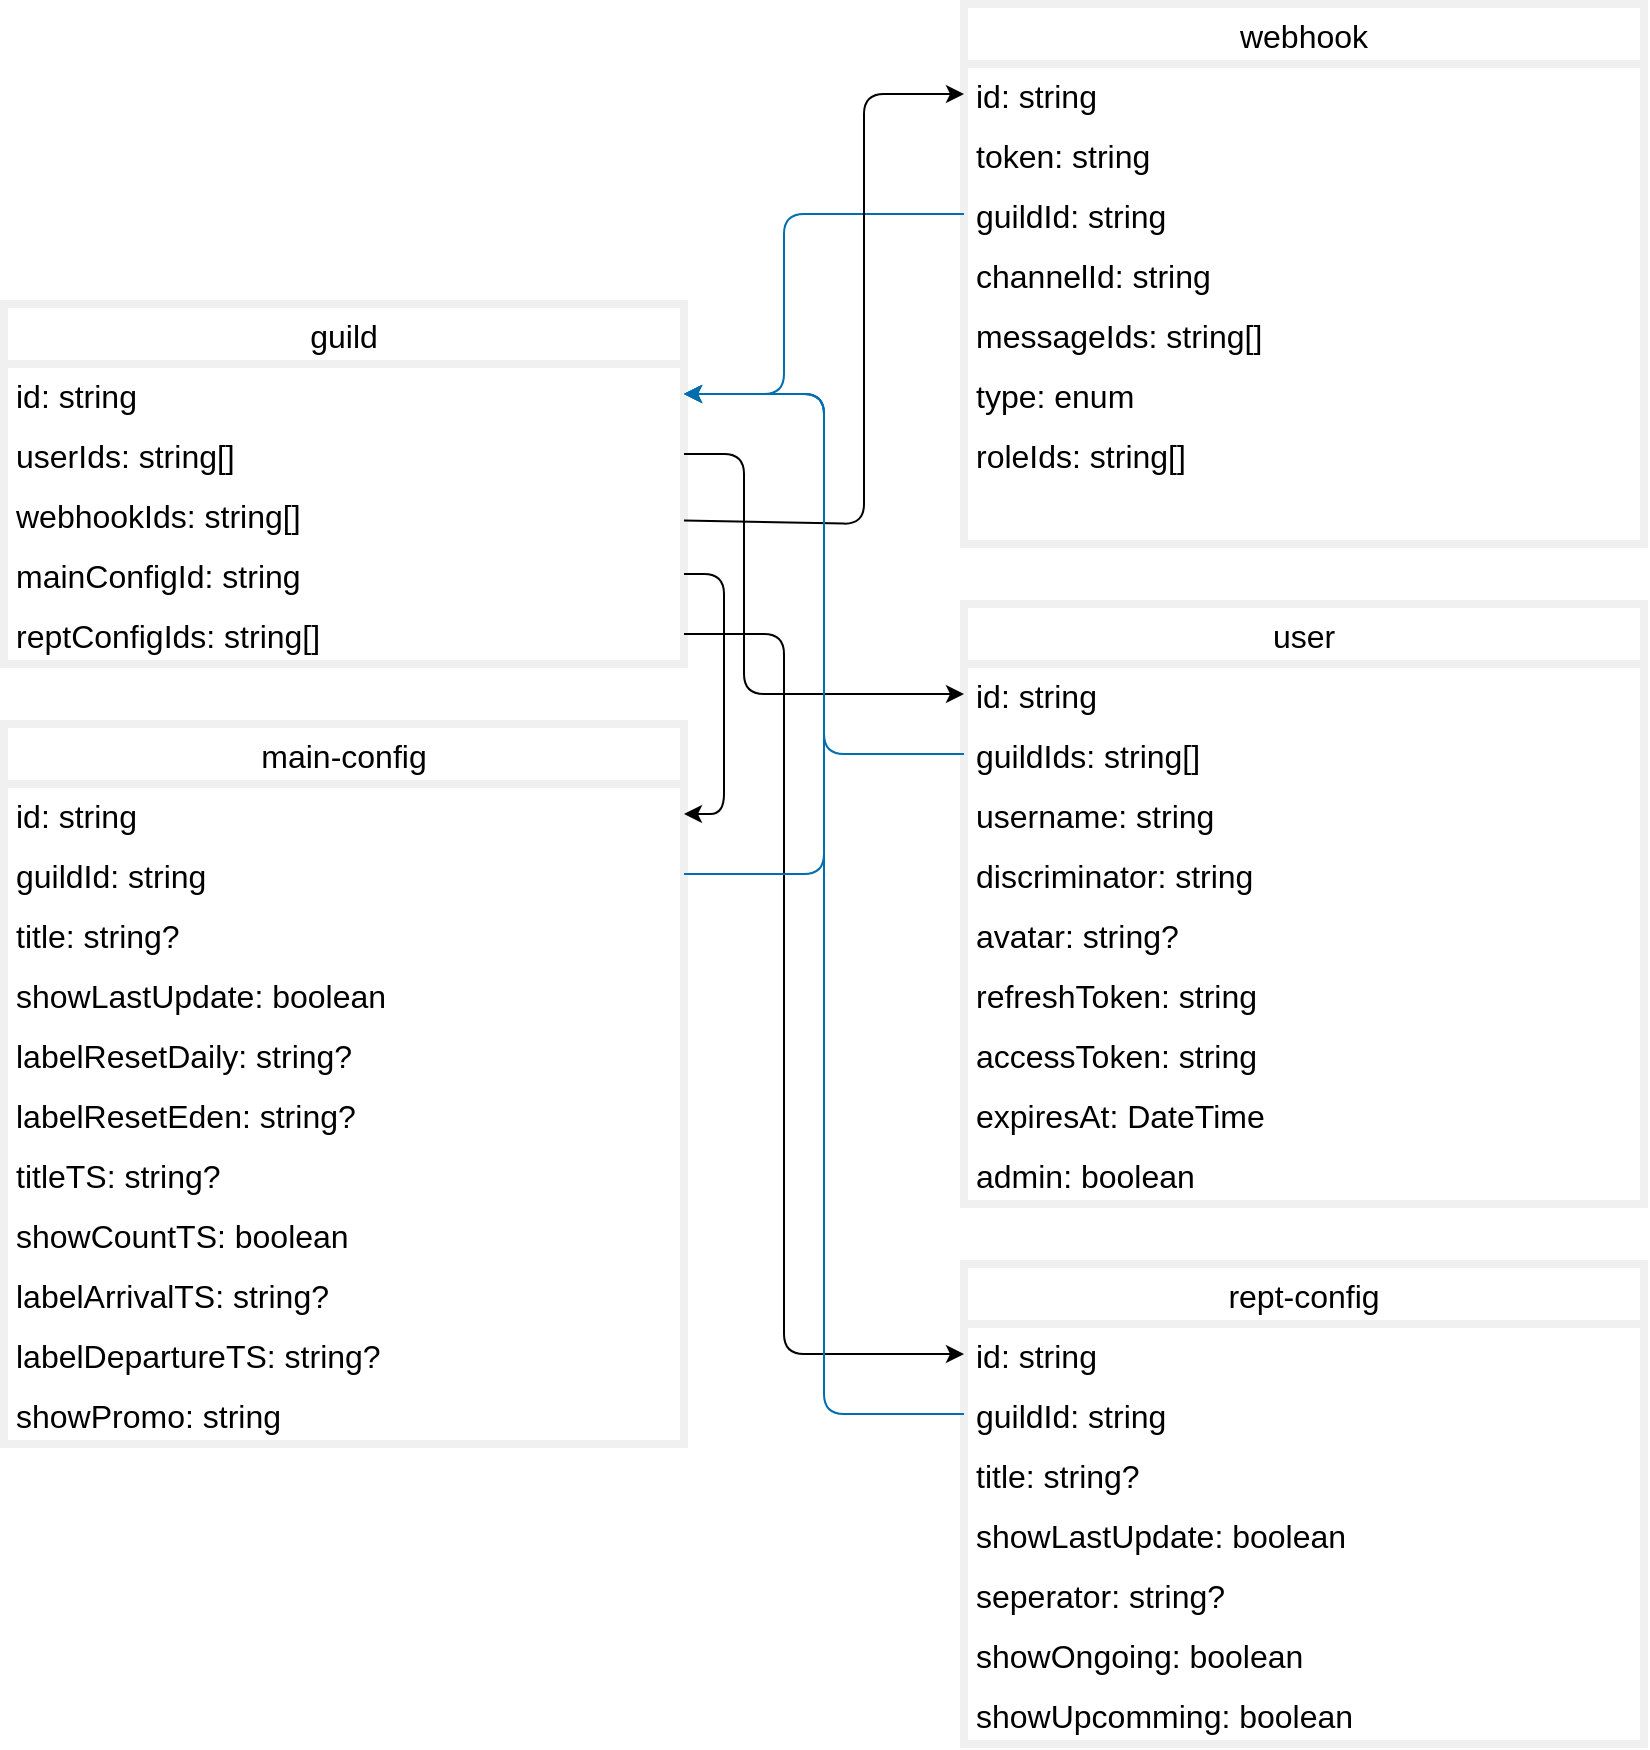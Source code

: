 <mxfile>
    <diagram id="b4qnzIteAh9iKF8IA0J6" name="Page-1">
        <mxGraphModel dx="646" dy="693" grid="1" gridSize="10" guides="1" tooltips="1" connect="1" arrows="1" fold="1" page="1" pageScale="1" pageWidth="3300" pageHeight="4681" math="0" shadow="0">
            <root>
                <mxCell id="0"/>
                <mxCell id="1" parent="0"/>
                <mxCell id="4" value="guild" style="swimlane;fontStyle=0;childLayout=stackLayout;horizontal=1;startSize=30;horizontalStack=0;resizeParent=1;resizeParentMax=0;resizeLast=0;collapsible=1;marginBottom=0;strokeColor=#F0F0F0;strokeWidth=4;fillColor=none;fontSize=16;" parent="1" vertex="1">
                    <mxGeometry x="210" y="560" width="340" height="180" as="geometry"/>
                </mxCell>
                <mxCell id="5" value="id: string" style="text;strokeColor=none;fillColor=none;align=left;verticalAlign=middle;spacingLeft=4;spacingRight=4;overflow=hidden;points=[[0,0.5],[1,0.5]];portConstraint=eastwest;rotatable=0;fontSize=16;" parent="4" vertex="1">
                    <mxGeometry y="30" width="340" height="30" as="geometry"/>
                </mxCell>
                <mxCell id="6" value="userIds: string[]" style="text;strokeColor=none;fillColor=none;align=left;verticalAlign=middle;spacingLeft=4;spacingRight=4;overflow=hidden;points=[[0,0.5],[1,0.5]];portConstraint=eastwest;rotatable=0;fontSize=16;" parent="4" vertex="1">
                    <mxGeometry y="60" width="340" height="30" as="geometry"/>
                </mxCell>
                <mxCell id="7" value="webhookIds: string[]" style="text;strokeColor=none;fillColor=none;align=left;verticalAlign=middle;spacingLeft=4;spacingRight=4;overflow=hidden;points=[[0,0.5],[1,0.5]];portConstraint=eastwest;rotatable=0;fontSize=16;" parent="4" vertex="1">
                    <mxGeometry y="90" width="340" height="30" as="geometry"/>
                </mxCell>
                <mxCell id="20" value="mainConfigId: string" style="text;strokeColor=none;fillColor=none;align=left;verticalAlign=middle;spacingLeft=4;spacingRight=4;overflow=hidden;points=[[0,0.5],[1,0.5]];portConstraint=eastwest;rotatable=0;fontSize=16;" parent="4" vertex="1">
                    <mxGeometry y="120" width="340" height="30" as="geometry"/>
                </mxCell>
                <mxCell id="80" value="reptConfigIds: string[]" style="text;strokeColor=none;fillColor=none;align=left;verticalAlign=middle;spacingLeft=4;spacingRight=4;overflow=hidden;points=[[0,0.5],[1,0.5]];portConstraint=eastwest;rotatable=0;fontSize=16;" parent="4" vertex="1">
                    <mxGeometry y="150" width="340" height="30" as="geometry"/>
                </mxCell>
                <mxCell id="22" value="user" style="swimlane;fontStyle=0;childLayout=stackLayout;horizontal=1;startSize=30;horizontalStack=0;resizeParent=1;resizeParentMax=0;resizeLast=0;collapsible=1;marginBottom=0;fontSize=16;strokeColor=#F0F0F0;strokeWidth=4;fillColor=none;" parent="1" vertex="1">
                    <mxGeometry x="690" y="710" width="340" height="300" as="geometry"/>
                </mxCell>
                <mxCell id="23" value="id: string" style="text;strokeColor=none;fillColor=none;align=left;verticalAlign=middle;spacingLeft=4;spacingRight=4;overflow=hidden;points=[[0,0.5],[1,0.5]];portConstraint=eastwest;rotatable=0;fontSize=16;" parent="22" vertex="1">
                    <mxGeometry y="30" width="340" height="30" as="geometry"/>
                </mxCell>
                <mxCell id="109" value="guildIds: string[]" style="text;strokeColor=none;fillColor=none;align=left;verticalAlign=middle;spacingLeft=4;spacingRight=4;overflow=hidden;points=[[0,0.5],[1,0.5]];portConstraint=eastwest;rotatable=0;fontSize=16;" vertex="1" parent="22">
                    <mxGeometry y="60" width="340" height="30" as="geometry"/>
                </mxCell>
                <mxCell id="24" value="username: string" style="text;strokeColor=none;fillColor=none;align=left;verticalAlign=middle;spacingLeft=4;spacingRight=4;overflow=hidden;points=[[0,0.5],[1,0.5]];portConstraint=eastwest;rotatable=0;fontSize=16;" parent="22" vertex="1">
                    <mxGeometry y="90" width="340" height="30" as="geometry"/>
                </mxCell>
                <mxCell id="25" value="discriminator: string" style="text;strokeColor=none;fillColor=none;align=left;verticalAlign=middle;spacingLeft=4;spacingRight=4;overflow=hidden;points=[[0,0.5],[1,0.5]];portConstraint=eastwest;rotatable=0;fontSize=16;" parent="22" vertex="1">
                    <mxGeometry y="120" width="340" height="30" as="geometry"/>
                </mxCell>
                <mxCell id="29" value="avatar: string?" style="text;strokeColor=none;fillColor=none;align=left;verticalAlign=middle;spacingLeft=4;spacingRight=4;overflow=hidden;points=[[0,0.5],[1,0.5]];portConstraint=eastwest;rotatable=0;fontSize=16;" parent="22" vertex="1">
                    <mxGeometry y="150" width="340" height="30" as="geometry"/>
                </mxCell>
                <mxCell id="27" value="refreshToken: string" style="text;strokeColor=none;fillColor=none;align=left;verticalAlign=middle;spacingLeft=4;spacingRight=4;overflow=hidden;points=[[0,0.5],[1,0.5]];portConstraint=eastwest;rotatable=0;fontSize=16;" parent="22" vertex="1">
                    <mxGeometry y="180" width="340" height="30" as="geometry"/>
                </mxCell>
                <mxCell id="111" value="accessToken: string" style="text;strokeColor=none;fillColor=none;align=left;verticalAlign=middle;spacingLeft=4;spacingRight=4;overflow=hidden;points=[[0,0.5],[1,0.5]];portConstraint=eastwest;rotatable=0;fontSize=16;" vertex="1" parent="22">
                    <mxGeometry y="210" width="340" height="30" as="geometry"/>
                </mxCell>
                <mxCell id="108" value="expiresAt: DateTime" style="text;strokeColor=none;fillColor=none;align=left;verticalAlign=middle;spacingLeft=4;spacingRight=4;overflow=hidden;points=[[0,0.5],[1,0.5]];portConstraint=eastwest;rotatable=0;fontSize=16;" vertex="1" parent="22">
                    <mxGeometry y="240" width="340" height="30" as="geometry"/>
                </mxCell>
                <mxCell id="30" value="admin: boolean" style="text;strokeColor=none;fillColor=none;align=left;verticalAlign=middle;spacingLeft=4;spacingRight=4;overflow=hidden;points=[[0,0.5],[1,0.5]];portConstraint=eastwest;rotatable=0;fontSize=16;" parent="22" vertex="1">
                    <mxGeometry y="270" width="340" height="30" as="geometry"/>
                </mxCell>
                <mxCell id="33" value="" style="edgeStyle=none;html=1;fontSize=16;" parent="1" source="6" target="23" edge="1">
                    <mxGeometry relative="1" as="geometry">
                        <Array as="points">
                            <mxPoint x="580" y="635"/>
                            <mxPoint x="580" y="755"/>
                        </Array>
                    </mxGeometry>
                </mxCell>
                <mxCell id="35" value="webhook" style="swimlane;fontStyle=0;childLayout=stackLayout;horizontal=1;startSize=30;horizontalStack=0;resizeParent=1;resizeParentMax=0;resizeLast=0;collapsible=1;marginBottom=0;fontSize=16;strokeColor=#F0F0F0;strokeWidth=4;fillColor=none;" parent="1" vertex="1">
                    <mxGeometry x="690" y="410" width="340" height="270" as="geometry"/>
                </mxCell>
                <mxCell id="36" value="id: string" style="text;strokeColor=none;fillColor=none;align=left;verticalAlign=middle;spacingLeft=4;spacingRight=4;overflow=hidden;points=[[0,0.5],[1,0.5]];portConstraint=eastwest;rotatable=0;fontSize=16;" parent="35" vertex="1">
                    <mxGeometry y="30" width="340" height="30" as="geometry"/>
                </mxCell>
                <mxCell id="55" value="token: string" style="text;strokeColor=none;fillColor=none;align=left;verticalAlign=middle;spacingLeft=4;spacingRight=4;overflow=hidden;points=[[0,0.5],[1,0.5]];portConstraint=eastwest;rotatable=0;fontSize=16;" parent="35" vertex="1">
                    <mxGeometry y="60" width="340" height="30" as="geometry"/>
                </mxCell>
                <mxCell id="42" value="guildId: string" style="text;strokeColor=none;fillColor=none;align=left;verticalAlign=middle;spacingLeft=4;spacingRight=4;overflow=hidden;points=[[0,0.5],[1,0.5]];portConstraint=eastwest;rotatable=0;fontSize=16;" parent="35" vertex="1">
                    <mxGeometry y="90" width="340" height="30" as="geometry"/>
                </mxCell>
                <mxCell id="43" value="channelId: string" style="text;strokeColor=none;fillColor=none;align=left;verticalAlign=middle;spacingLeft=4;spacingRight=4;overflow=hidden;points=[[0,0.5],[1,0.5]];portConstraint=eastwest;rotatable=0;fontSize=16;" parent="35" vertex="1">
                    <mxGeometry y="120" width="340" height="30" as="geometry"/>
                </mxCell>
                <mxCell id="54" value="messageIds: string[]" style="text;strokeColor=none;fillColor=none;align=left;verticalAlign=middle;spacingLeft=4;spacingRight=4;overflow=hidden;points=[[0,0.5],[1,0.5]];portConstraint=eastwest;rotatable=0;fontSize=16;" parent="35" vertex="1">
                    <mxGeometry y="150" width="340" height="30" as="geometry"/>
                </mxCell>
                <mxCell id="53" value="type: enum" style="text;strokeColor=none;fillColor=none;align=left;verticalAlign=middle;spacingLeft=4;spacingRight=4;overflow=hidden;points=[[0,0.5],[1,0.5]];portConstraint=eastwest;rotatable=0;fontSize=16;" parent="35" vertex="1">
                    <mxGeometry y="180" width="340" height="30" as="geometry"/>
                </mxCell>
                <mxCell id="69" value="roleIds: string[]" style="text;strokeColor=none;fillColor=none;align=left;verticalAlign=middle;spacingLeft=4;spacingRight=4;overflow=hidden;points=[[0,0.5],[1,0.5]];portConstraint=eastwest;rotatable=0;fontSize=16;" parent="35" vertex="1">
                    <mxGeometry y="210" width="340" height="30" as="geometry"/>
                </mxCell>
                <mxCell id="52" style="text;strokeColor=none;fillColor=none;align=left;verticalAlign=middle;spacingLeft=4;spacingRight=4;overflow=hidden;points=[[0,0.5],[1,0.5]];portConstraint=eastwest;rotatable=0;fontSize=16;" parent="35" vertex="1">
                    <mxGeometry y="240" width="340" height="30" as="geometry"/>
                </mxCell>
                <mxCell id="51" value="" style="endArrow=classic;html=1;fontSize=16;fillColor=#1ba1e2;strokeColor=#006EAF;" parent="1" source="42" target="5" edge="1">
                    <mxGeometry width="50" height="50" relative="1" as="geometry">
                        <mxPoint x="610" y="540" as="sourcePoint"/>
                        <mxPoint x="610" y="490" as="targetPoint"/>
                        <Array as="points">
                            <mxPoint x="600" y="515"/>
                            <mxPoint x="600" y="605"/>
                        </Array>
                    </mxGeometry>
                </mxCell>
                <mxCell id="71" value="main-config" style="swimlane;fontStyle=0;childLayout=stackLayout;horizontal=1;startSize=30;horizontalStack=0;resizeParent=1;resizeParentMax=0;resizeLast=0;collapsible=1;marginBottom=0;strokeColor=#F0F0F0;strokeWidth=4;fillColor=none;fontSize=16;" parent="1" vertex="1">
                    <mxGeometry x="210" y="770" width="340" height="360" as="geometry"/>
                </mxCell>
                <mxCell id="72" value="id: string" style="text;strokeColor=none;fillColor=none;align=left;verticalAlign=middle;spacingLeft=4;spacingRight=4;overflow=hidden;points=[[0,0.5],[1,0.5]];portConstraint=eastwest;rotatable=0;fontSize=16;" parent="71" vertex="1">
                    <mxGeometry y="30" width="340" height="30" as="geometry"/>
                </mxCell>
                <mxCell id="76" value="guildId: string" style="text;strokeColor=none;fillColor=none;align=left;verticalAlign=middle;spacingLeft=4;spacingRight=4;overflow=hidden;points=[[0,0.5],[1,0.5]];portConstraint=eastwest;rotatable=0;fontSize=16;" parent="71" vertex="1">
                    <mxGeometry y="60" width="340" height="30" as="geometry"/>
                </mxCell>
                <mxCell id="75" value="title: string?" style="text;strokeColor=none;fillColor=none;align=left;verticalAlign=middle;spacingLeft=4;spacingRight=4;overflow=hidden;points=[[0,0.5],[1,0.5]];portConstraint=eastwest;rotatable=0;fontSize=16;" parent="71" vertex="1">
                    <mxGeometry y="90" width="340" height="30" as="geometry"/>
                </mxCell>
                <mxCell id="88" value="showLastUpdate: boolean" style="text;strokeColor=none;fillColor=none;align=left;verticalAlign=middle;spacingLeft=4;spacingRight=4;overflow=hidden;points=[[0,0.5],[1,0.5]];portConstraint=eastwest;rotatable=0;fontSize=16;" parent="71" vertex="1">
                    <mxGeometry y="120" width="340" height="30" as="geometry"/>
                </mxCell>
                <mxCell id="87" value="labelResetDaily: string?" style="text;strokeColor=none;fillColor=none;align=left;verticalAlign=middle;spacingLeft=4;spacingRight=4;overflow=hidden;points=[[0,0.5],[1,0.5]];portConstraint=eastwest;rotatable=0;fontSize=16;" parent="71" vertex="1">
                    <mxGeometry y="150" width="340" height="30" as="geometry"/>
                </mxCell>
                <mxCell id="86" value="labelResetEden: string?" style="text;strokeColor=none;fillColor=none;align=left;verticalAlign=middle;spacingLeft=4;spacingRight=4;overflow=hidden;points=[[0,0.5],[1,0.5]];portConstraint=eastwest;rotatable=0;fontSize=16;" parent="71" vertex="1">
                    <mxGeometry y="180" width="340" height="30" as="geometry"/>
                </mxCell>
                <mxCell id="85" value="titleTS: string?" style="text;strokeColor=none;fillColor=none;align=left;verticalAlign=middle;spacingLeft=4;spacingRight=4;overflow=hidden;points=[[0,0.5],[1,0.5]];portConstraint=eastwest;rotatable=0;fontSize=16;" parent="71" vertex="1">
                    <mxGeometry y="210" width="340" height="30" as="geometry"/>
                </mxCell>
                <mxCell id="84" value="showCountTS: boolean" style="text;strokeColor=none;fillColor=none;align=left;verticalAlign=middle;spacingLeft=4;spacingRight=4;overflow=hidden;points=[[0,0.5],[1,0.5]];portConstraint=eastwest;rotatable=0;fontSize=16;" parent="71" vertex="1">
                    <mxGeometry y="240" width="340" height="30" as="geometry"/>
                </mxCell>
                <mxCell id="83" value="labelArrivalTS: string?" style="text;strokeColor=none;fillColor=none;align=left;verticalAlign=middle;spacingLeft=4;spacingRight=4;overflow=hidden;points=[[0,0.5],[1,0.5]];portConstraint=eastwest;rotatable=0;fontSize=16;" parent="71" vertex="1">
                    <mxGeometry y="270" width="340" height="30" as="geometry"/>
                </mxCell>
                <mxCell id="82" value="labelDepartureTS: string?" style="text;strokeColor=none;fillColor=none;align=left;verticalAlign=middle;spacingLeft=4;spacingRight=4;overflow=hidden;points=[[0,0.5],[1,0.5]];portConstraint=eastwest;rotatable=0;fontSize=16;" parent="71" vertex="1">
                    <mxGeometry y="300" width="340" height="30" as="geometry"/>
                </mxCell>
                <mxCell id="90" value="showPromo: string" style="text;strokeColor=none;fillColor=none;align=left;verticalAlign=middle;spacingLeft=4;spacingRight=4;overflow=hidden;points=[[0,0.5],[1,0.5]];portConstraint=eastwest;rotatable=0;fontSize=16;" parent="71" vertex="1">
                    <mxGeometry y="330" width="340" height="30" as="geometry"/>
                </mxCell>
                <mxCell id="91" style="edgeStyle=none;html=1;fontSize=16;" parent="1" source="20" target="72" edge="1">
                    <mxGeometry relative="1" as="geometry">
                        <Array as="points">
                            <mxPoint x="570" y="695"/>
                            <mxPoint x="570" y="815"/>
                        </Array>
                    </mxGeometry>
                </mxCell>
                <mxCell id="93" value="rept-config" style="swimlane;fontStyle=0;childLayout=stackLayout;horizontal=1;startSize=30;horizontalStack=0;resizeParent=1;resizeParentMax=0;resizeLast=0;collapsible=1;marginBottom=0;strokeColor=#F0F0F0;strokeWidth=4;fillColor=none;fontSize=16;" parent="1" vertex="1">
                    <mxGeometry x="690" y="1040" width="340" height="240" as="geometry"/>
                </mxCell>
                <mxCell id="94" value="id: string" style="text;strokeColor=none;fillColor=none;align=left;verticalAlign=middle;spacingLeft=4;spacingRight=4;overflow=hidden;points=[[0,0.5],[1,0.5]];portConstraint=eastwest;rotatable=0;fontSize=16;" parent="93" vertex="1">
                    <mxGeometry y="30" width="340" height="30" as="geometry"/>
                </mxCell>
                <mxCell id="100" value="guildId: string" style="text;strokeColor=none;fillColor=none;align=left;verticalAlign=middle;spacingLeft=4;spacingRight=4;overflow=hidden;points=[[0,0.5],[1,0.5]];portConstraint=eastwest;rotatable=0;fontSize=16;" parent="93" vertex="1">
                    <mxGeometry y="60" width="340" height="30" as="geometry"/>
                </mxCell>
                <mxCell id="105" value="title: string?" style="text;strokeColor=none;fillColor=none;align=left;verticalAlign=middle;spacingLeft=4;spacingRight=4;overflow=hidden;points=[[0,0.5],[1,0.5]];portConstraint=eastwest;rotatable=0;fontSize=16;" parent="93" vertex="1">
                    <mxGeometry y="90" width="340" height="30" as="geometry"/>
                </mxCell>
                <mxCell id="101" value="showLastUpdate: boolean" style="text;strokeColor=none;fillColor=none;align=left;verticalAlign=middle;spacingLeft=4;spacingRight=4;overflow=hidden;points=[[0,0.5],[1,0.5]];portConstraint=eastwest;rotatable=0;fontSize=16;" parent="93" vertex="1">
                    <mxGeometry y="120" width="340" height="30" as="geometry"/>
                </mxCell>
                <mxCell id="104" value="seperator: string?" style="text;strokeColor=none;fillColor=none;align=left;verticalAlign=middle;spacingLeft=4;spacingRight=4;overflow=hidden;points=[[0,0.5],[1,0.5]];portConstraint=eastwest;rotatable=0;fontSize=16;" parent="93" vertex="1">
                    <mxGeometry y="150" width="340" height="30" as="geometry"/>
                </mxCell>
                <mxCell id="103" value="showOngoing: boolean" style="text;strokeColor=none;fillColor=none;align=left;verticalAlign=middle;spacingLeft=4;spacingRight=4;overflow=hidden;points=[[0,0.5],[1,0.5]];portConstraint=eastwest;rotatable=0;fontSize=16;" parent="93" vertex="1">
                    <mxGeometry y="180" width="340" height="30" as="geometry"/>
                </mxCell>
                <mxCell id="102" value="showUpcomming: boolean" style="text;strokeColor=none;fillColor=none;align=left;verticalAlign=middle;spacingLeft=4;spacingRight=4;overflow=hidden;points=[[0,0.5],[1,0.5]];portConstraint=eastwest;rotatable=0;fontSize=16;" parent="93" vertex="1">
                    <mxGeometry y="210" width="340" height="30" as="geometry"/>
                </mxCell>
                <mxCell id="107" style="edgeStyle=none;html=1;fontSize=16;" parent="1" source="80" target="94" edge="1">
                    <mxGeometry relative="1" as="geometry">
                        <Array as="points">
                            <mxPoint x="600" y="725"/>
                            <mxPoint x="600" y="1085"/>
                        </Array>
                    </mxGeometry>
                </mxCell>
                <mxCell id="113" style="edgeStyle=none;html=1;fillColor=#1ba1e2;strokeColor=#006EAF;" edge="1" parent="1" source="109" target="5">
                    <mxGeometry relative="1" as="geometry">
                        <Array as="points">
                            <mxPoint x="620" y="785"/>
                            <mxPoint x="620" y="605"/>
                        </Array>
                    </mxGeometry>
                </mxCell>
                <mxCell id="114" style="edgeStyle=none;html=1;" edge="1" parent="1" source="7" target="36">
                    <mxGeometry relative="1" as="geometry">
                        <Array as="points">
                            <mxPoint x="640" y="670"/>
                            <mxPoint x="640" y="455"/>
                        </Array>
                    </mxGeometry>
                </mxCell>
                <mxCell id="115" style="edgeStyle=none;html=1;fillColor=#1ba1e2;strokeColor=#006EAF;" edge="1" parent="1" source="76" target="5">
                    <mxGeometry relative="1" as="geometry">
                        <Array as="points">
                            <mxPoint x="620" y="845"/>
                            <mxPoint x="620" y="605"/>
                        </Array>
                    </mxGeometry>
                </mxCell>
                <mxCell id="116" style="edgeStyle=none;html=1;exitX=0;exitY=0.5;exitDx=0;exitDy=0;entryX=1;entryY=0.5;entryDx=0;entryDy=0;fillColor=#1ba1e2;strokeColor=#006EAF;" edge="1" parent="1" source="100" target="5">
                    <mxGeometry relative="1" as="geometry">
                        <Array as="points">
                            <mxPoint x="620" y="1115"/>
                            <mxPoint x="620" y="605"/>
                        </Array>
                    </mxGeometry>
                </mxCell>
            </root>
        </mxGraphModel>
    </diagram>
</mxfile>